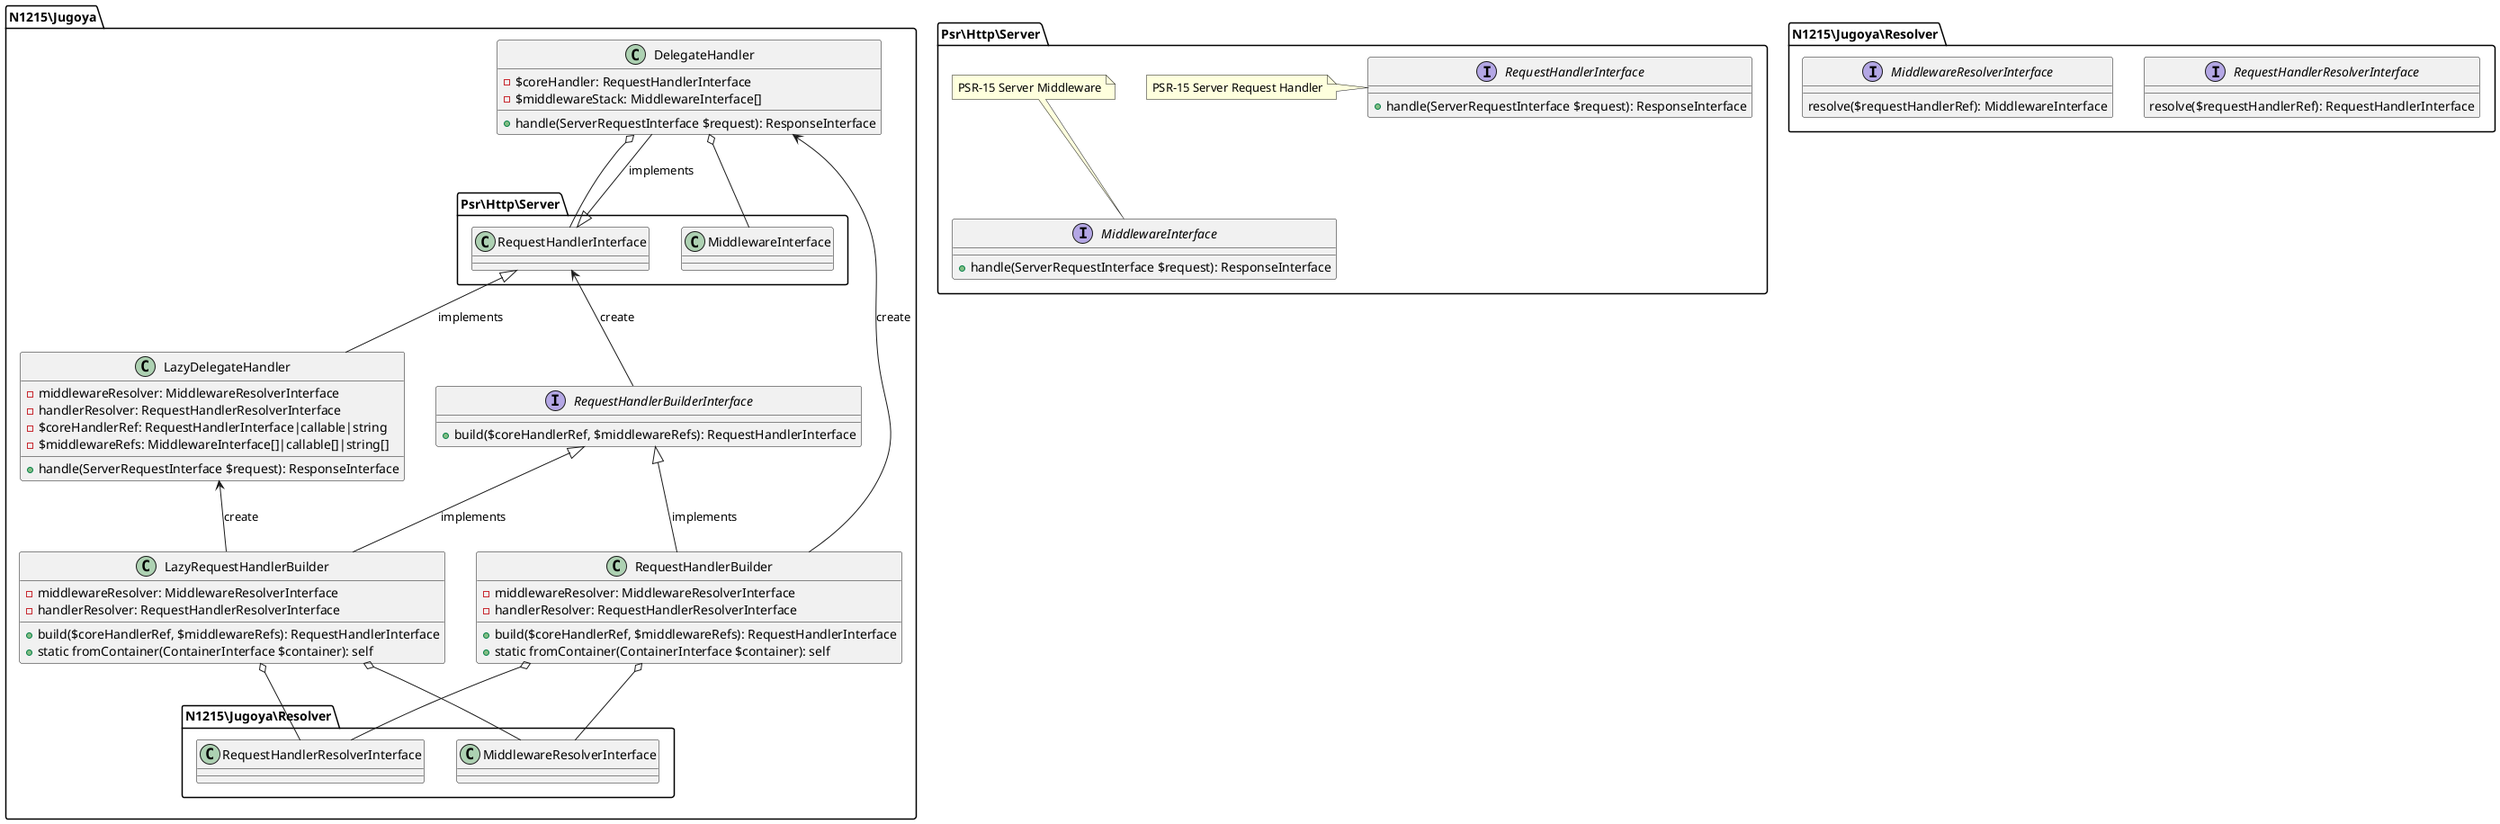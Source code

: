 @startuml


package N1215\Jugoya {
    interface RequestHandlerBuilderInterface {
        + build($coreHandlerRef, $middlewareRefs): RequestHandlerInterface
    }

    class RequestHandlerBuilder {
        - middlewareResolver: MiddlewareResolverInterface
        - handlerResolver: RequestHandlerResolverInterface
        + build($coreHandlerRef, $middlewareRefs): RequestHandlerInterface
        + static fromContainer(ContainerInterface $container): self
    }

    class LazyRequestHandlerBuilder {
        - middlewareResolver: MiddlewareResolverInterface
        - handlerResolver: RequestHandlerResolverInterface
        + build($coreHandlerRef, $middlewareRefs): RequestHandlerInterface
        + static fromContainer(ContainerInterface $container): self
    }

    class DelegateHandler {
        - $coreHandler: RequestHandlerInterface
        - $middlewareStack: MiddlewareInterface[]
        + handle(ServerRequestInterface $request): ResponseInterface
    }

    class LazyDelegateHandler {
        - middlewareResolver: MiddlewareResolverInterface
        - handlerResolver: RequestHandlerResolverInterface
        - $coreHandlerRef: RequestHandlerInterface|callable|string
        - $middlewareRefs: MiddlewareInterface[]|callable[]|string[]
        + handle(ServerRequestInterface $request): ResponseInterface
    }

    RequestHandlerBuilderInterface <|-- RequestHandlerBuilder: implements
    RequestHandlerBuilderInterface <|-- LazyRequestHandlerBuilder: implements
    Psr\Http\Server.RequestHandlerInterface <- RequestHandlerBuilderInterface: create

    RequestHandlerBuilder o-- N1215\Jugoya\Resolver.RequestHandlerResolverInterface
    RequestHandlerBuilder o-- N1215\Jugoya\Resolver.MiddlewareResolverInterface
    LazyRequestHandlerBuilder o-- N1215\Jugoya\Resolver.RequestHandlerResolverInterface
    LazyRequestHandlerBuilder o-- N1215\Jugoya\Resolver.MiddlewareResolverInterface

    DelegateHandler <-- RequestHandlerBuilder: create
    LazyDelegateHandler <-- LazyRequestHandlerBuilder: create

    Psr\Http\Server.RequestHandlerInterface <|-- DelegateHandler: implements
    Psr\Http\Server.RequestHandlerInterface <|-- LazyDelegateHandler: implements


    DelegateHandler o-- Psr\Http\Server.RequestHandlerInterface
    DelegateHandler o-- Psr\Http\Server.MiddlewareInterface
}

package N1215\Jugoya\Resolver {
    interface RequestHandlerResolverInterface {
        resolve($requestHandlerRef): RequestHandlerInterface
    }
    interface MiddlewareResolverInterface {
        resolve($requestHandlerRef): MiddlewareInterface
    }
}

package Psr\Http\Server {
    interface RequestHandlerInterface {
        + handle(ServerRequestInterface $request): ResponseInterface
    }
    note left of RequestHandlerInterface: PSR-15 Server Request Handler

    interface MiddlewareInterface {
        + handle(ServerRequestInterface $request): ResponseInterface
    }
    note top of MiddlewareInterface: PSR-15 Server Middleware

}

@enduml